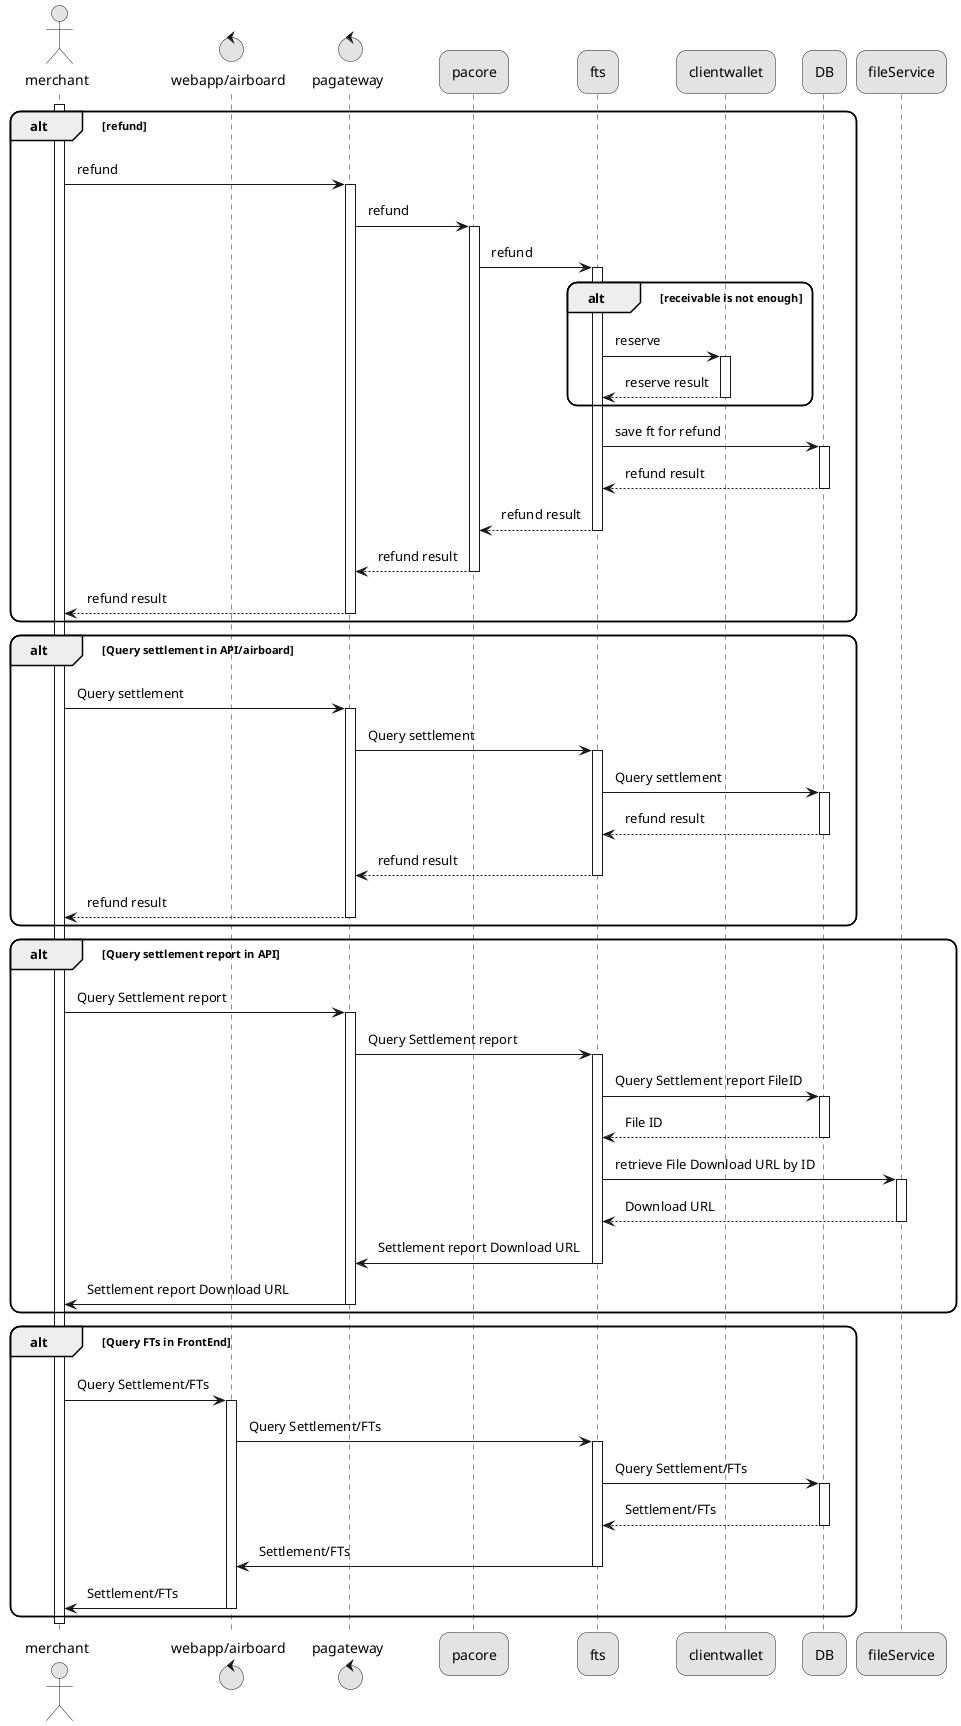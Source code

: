 @startuml

skinparam padding 5
skinparam roundcorner 20

skinparam monochrome true

autoactivate on

actor "merchant" as User
control "webapp/airboard" as FrontEnd
control "pagateway" as pagateway
participant "pacore" as pacore
participant "fts" as FTS
participant "clientwallet" as ClientWallet
activate User

alt refund
User -> pagateway++: refund
pagateway -> pacore++: refund
pacore -> FTS++: refund 
alt receivable is not enough
FTS -> ClientWallet: reserve
return reserve result
end
FTS -> DB: save ft for refund
return refund result
return refund result
return refund result
return refund result
end

alt Query settlement in API/airboard
User -> pagateway++: Query settlement 
pagateway -> FTS++: Query settlement 
FTS -> DB: Query settlement 
return refund result
return refund result
return refund result

end  

alt Query settlement report in API
User -> pagateway++: Query Settlement report
pagateway -> FTS++: Query Settlement report
FTS -> DB: Query Settlement report FileID
return File ID
FTS -> fileService: retrieve File Download URL by ID
return Download URL
pagateway <- FTS--: Settlement report Download URL
User <- pagateway--: Settlement report Download URL
end

alt Query FTs in FrontEnd
User -> FrontEnd++: Query Settlement/FTs
FrontEnd -> FTS++: Query Settlement/FTs
FTS -> DB: Query Settlement/FTs 
return Settlement/FTs 
FrontEnd <- FTS--: Settlement/FTs
User <- FrontEnd--:Settlement/FTs
end

deactivate User 

@enduml